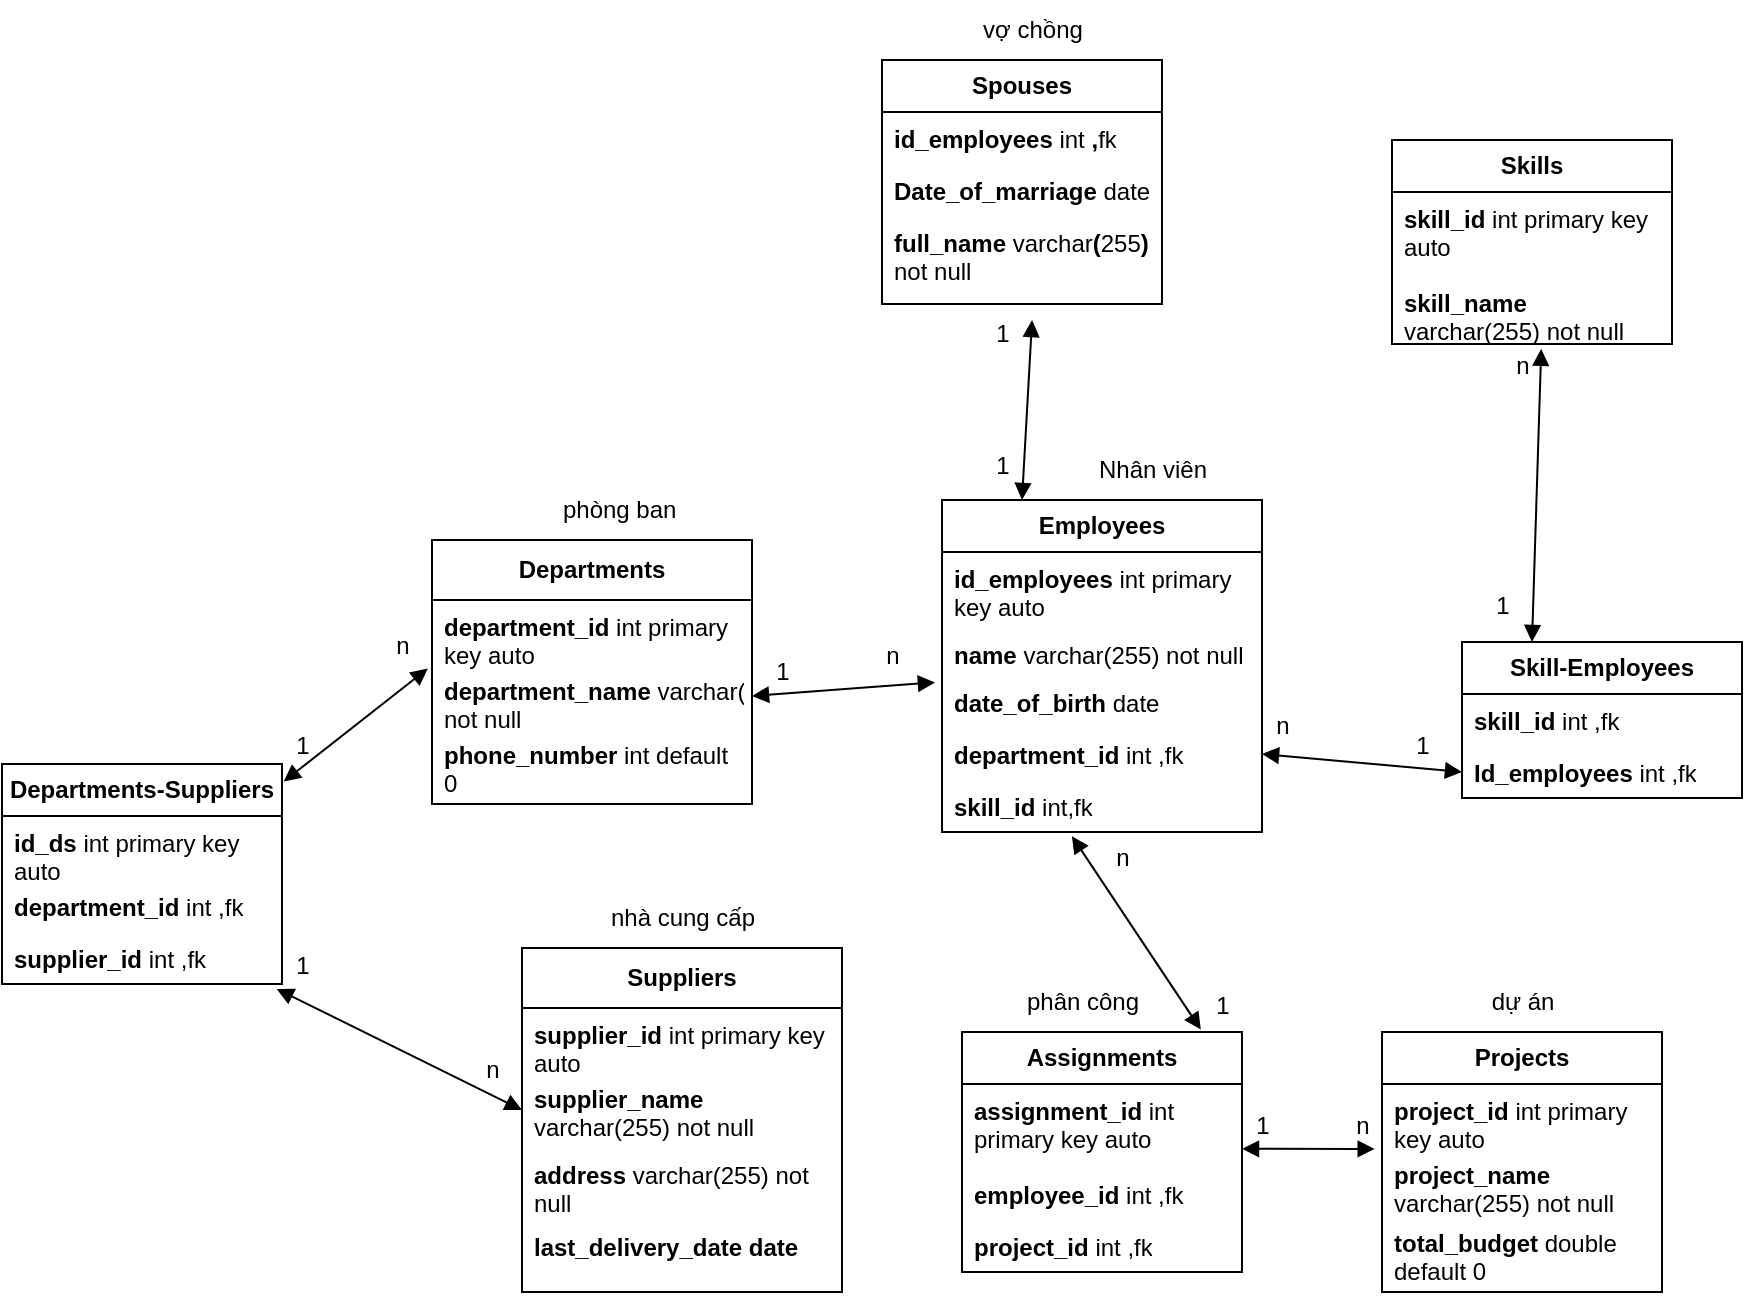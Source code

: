 <mxfile version="21.6.2" type="github">
  <diagram name="Trang-1" id="K9KskJ2_5i8z0TTTMPtk">
    <mxGraphModel dx="932" dy="1761" grid="1" gridSize="10" guides="1" tooltips="1" connect="1" arrows="1" fold="1" page="1" pageScale="1" pageWidth="850" pageHeight="1100" math="0" shadow="0">
      <root>
        <mxCell id="0" />
        <mxCell id="1" parent="0" />
        <mxCell id="j_9ydNPiWFNzQbO-_mD2-1" value="&lt;b&gt;Employees&lt;/b&gt;" style="swimlane;fontStyle=0;childLayout=stackLayout;horizontal=1;startSize=26;fillColor=none;horizontalStack=0;resizeParent=1;resizeParentMax=0;resizeLast=0;collapsible=1;marginBottom=0;whiteSpace=wrap;html=1;" parent="1" vertex="1">
          <mxGeometry x="490" y="170" width="160" height="166" as="geometry" />
        </mxCell>
        <mxCell id="j_9ydNPiWFNzQbO-_mD2-2" value="&lt;b&gt;id_employees&lt;/b&gt;&lt;b style=&quot;border-color: var(--border-color);&quot;&gt;&amp;nbsp;&lt;/b&gt;int primary key&amp;nbsp;auto&lt;b&gt;&lt;br&gt;&amp;nbsp;&lt;/b&gt;" style="text;strokeColor=none;fillColor=none;align=left;verticalAlign=top;spacingLeft=4;spacingRight=4;overflow=hidden;rotatable=0;points=[[0,0.5],[1,0.5]];portConstraint=eastwest;whiteSpace=wrap;html=1;" parent="j_9ydNPiWFNzQbO-_mD2-1" vertex="1">
          <mxGeometry y="26" width="160" height="38" as="geometry" />
        </mxCell>
        <mxCell id="j_9ydNPiWFNzQbO-_mD2-3" value="&lt;b&gt;name &lt;/b&gt;varchar(255) not null" style="text;strokeColor=none;fillColor=none;align=left;verticalAlign=top;spacingLeft=4;spacingRight=4;overflow=hidden;rotatable=0;points=[[0,0.5],[1,0.5]];portConstraint=eastwest;whiteSpace=wrap;html=1;" parent="j_9ydNPiWFNzQbO-_mD2-1" vertex="1">
          <mxGeometry y="64" width="160" height="24" as="geometry" />
        </mxCell>
        <mxCell id="j_9ydNPiWFNzQbO-_mD2-4" value="&lt;b&gt;date_of_birth &lt;/b&gt;date" style="text;strokeColor=none;fillColor=none;align=left;verticalAlign=top;spacingLeft=4;spacingRight=4;overflow=hidden;rotatable=0;points=[[0,0.5],[1,0.5]];portConstraint=eastwest;whiteSpace=wrap;html=1;" parent="j_9ydNPiWFNzQbO-_mD2-1" vertex="1">
          <mxGeometry y="88" width="160" height="26" as="geometry" />
        </mxCell>
        <mxCell id="j_9ydNPiWFNzQbO-_mD2-5" value="&lt;b&gt;department_id &lt;/b&gt;int ,fk" style="text;strokeColor=none;fillColor=none;align=left;verticalAlign=top;spacingLeft=4;spacingRight=4;overflow=hidden;rotatable=0;points=[[0,0.5],[1,0.5]];portConstraint=eastwest;whiteSpace=wrap;html=1;" parent="j_9ydNPiWFNzQbO-_mD2-1" vertex="1">
          <mxGeometry y="114" width="160" height="26" as="geometry" />
        </mxCell>
        <mxCell id="j_9ydNPiWFNzQbO-_mD2-12" value="&lt;b&gt;skill_id &lt;/b&gt;int,fk" style="text;strokeColor=none;fillColor=none;align=left;verticalAlign=top;spacingLeft=4;spacingRight=4;overflow=hidden;rotatable=0;points=[[0,0.5],[1,0.5]];portConstraint=eastwest;whiteSpace=wrap;html=1;" parent="j_9ydNPiWFNzQbO-_mD2-1" vertex="1">
          <mxGeometry y="140" width="160" height="26" as="geometry" />
        </mxCell>
        <mxCell id="j_9ydNPiWFNzQbO-_mD2-13" value="&lt;b&gt;Departments&lt;/b&gt;" style="swimlane;fontStyle=0;childLayout=stackLayout;horizontal=1;startSize=30;fillColor=none;horizontalStack=0;resizeParent=1;resizeParentMax=0;resizeLast=0;collapsible=1;marginBottom=0;whiteSpace=wrap;html=1;" parent="1" vertex="1">
          <mxGeometry x="235" y="190" width="160" height="132" as="geometry" />
        </mxCell>
        <mxCell id="j_9ydNPiWFNzQbO-_mD2-14" value="&lt;b&gt;department_id&lt;/b&gt;&amp;nbsp;int primary key auto" style="text;strokeColor=none;fillColor=none;align=left;verticalAlign=top;spacingLeft=4;spacingRight=4;overflow=hidden;rotatable=0;points=[[0,0.5],[1,0.5]];portConstraint=eastwest;whiteSpace=wrap;html=1;" parent="j_9ydNPiWFNzQbO-_mD2-13" vertex="1">
          <mxGeometry y="30" width="160" height="32" as="geometry" />
        </mxCell>
        <mxCell id="j_9ydNPiWFNzQbO-_mD2-15" value="&lt;b&gt;department_name&lt;/b&gt;&amp;nbsp;varchar(255) not null" style="text;strokeColor=none;fillColor=none;align=left;verticalAlign=top;spacingLeft=4;spacingRight=4;overflow=hidden;rotatable=0;points=[[0,0.5],[1,0.5]];portConstraint=eastwest;whiteSpace=wrap;html=1;" parent="j_9ydNPiWFNzQbO-_mD2-13" vertex="1">
          <mxGeometry y="62" width="160" height="32" as="geometry" />
        </mxCell>
        <mxCell id="j_9ydNPiWFNzQbO-_mD2-16" value="&lt;b&gt;phone_number &lt;/b&gt;int default 0" style="text;strokeColor=none;fillColor=none;align=left;verticalAlign=top;spacingLeft=4;spacingRight=4;overflow=hidden;rotatable=0;points=[[0,0.5],[1,0.5]];portConstraint=eastwest;whiteSpace=wrap;html=1;" parent="j_9ydNPiWFNzQbO-_mD2-13" vertex="1">
          <mxGeometry y="94" width="160" height="38" as="geometry" />
        </mxCell>
        <mxCell id="j_9ydNPiWFNzQbO-_mD2-17" value="&lt;b&gt;Suppliers&lt;/b&gt;" style="swimlane;fontStyle=0;childLayout=stackLayout;horizontal=1;startSize=30;fillColor=none;horizontalStack=0;resizeParent=1;resizeParentMax=0;resizeLast=0;collapsible=1;marginBottom=0;whiteSpace=wrap;html=1;" parent="1" vertex="1">
          <mxGeometry x="280" y="394" width="160" height="172" as="geometry" />
        </mxCell>
        <mxCell id="j_9ydNPiWFNzQbO-_mD2-18" value="&lt;b&gt;supplier_id&amp;nbsp;&lt;/b&gt;int primary key auto" style="text;strokeColor=none;fillColor=none;align=left;verticalAlign=top;spacingLeft=4;spacingRight=4;overflow=hidden;rotatable=0;points=[[0,0.5],[1,0.5]];portConstraint=eastwest;whiteSpace=wrap;html=1;" parent="j_9ydNPiWFNzQbO-_mD2-17" vertex="1">
          <mxGeometry y="30" width="160" height="32" as="geometry" />
        </mxCell>
        <mxCell id="j_9ydNPiWFNzQbO-_mD2-19" value="&lt;b&gt;supplier_name &lt;/b&gt;varchar(255) not null" style="text;strokeColor=none;fillColor=none;align=left;verticalAlign=top;spacingLeft=4;spacingRight=4;overflow=hidden;rotatable=0;points=[[0,0.5],[1,0.5]];portConstraint=eastwest;whiteSpace=wrap;html=1;" parent="j_9ydNPiWFNzQbO-_mD2-17" vertex="1">
          <mxGeometry y="62" width="160" height="38" as="geometry" />
        </mxCell>
        <mxCell id="j_9ydNPiWFNzQbO-_mD2-20" value="&lt;b&gt;address &lt;/b&gt;varchar(255) not null" style="text;strokeColor=none;fillColor=none;align=left;verticalAlign=top;spacingLeft=4;spacingRight=4;overflow=hidden;rotatable=0;points=[[0,0.5],[1,0.5]];portConstraint=eastwest;whiteSpace=wrap;html=1;" parent="j_9ydNPiWFNzQbO-_mD2-17" vertex="1">
          <mxGeometry y="100" width="160" height="36" as="geometry" />
        </mxCell>
        <mxCell id="j_9ydNPiWFNzQbO-_mD2-28" value="&lt;b&gt;last_delivery_date date&lt;/b&gt;" style="text;strokeColor=none;fillColor=none;align=left;verticalAlign=top;spacingLeft=4;spacingRight=4;overflow=hidden;rotatable=0;points=[[0,0.5],[1,0.5]];portConstraint=eastwest;whiteSpace=wrap;html=1;" parent="j_9ydNPiWFNzQbO-_mD2-17" vertex="1">
          <mxGeometry y="136" width="160" height="36" as="geometry" />
        </mxCell>
        <mxCell id="j_9ydNPiWFNzQbO-_mD2-21" value="phòng ban&amp;nbsp;" style="text;html=1;align=center;verticalAlign=middle;resizable=0;points=[];autosize=1;strokeColor=none;fillColor=none;" parent="1" vertex="1">
          <mxGeometry x="290" y="160" width="80" height="30" as="geometry" />
        </mxCell>
        <mxCell id="j_9ydNPiWFNzQbO-_mD2-22" value="Nhân viên" style="text;html=1;align=center;verticalAlign=middle;resizable=0;points=[];autosize=1;strokeColor=none;fillColor=none;" parent="1" vertex="1">
          <mxGeometry x="555" y="140" width="80" height="30" as="geometry" />
        </mxCell>
        <mxCell id="j_9ydNPiWFNzQbO-_mD2-24" value="" style="endArrow=block;startArrow=block;endFill=1;startFill=1;html=1;rounded=0;exitX=1;exitY=0.5;exitDx=0;exitDy=0;entryX=-0.022;entryY=0.123;entryDx=0;entryDy=0;entryPerimeter=0;" parent="1" source="j_9ydNPiWFNzQbO-_mD2-15" target="j_9ydNPiWFNzQbO-_mD2-4" edge="1">
          <mxGeometry width="160" relative="1" as="geometry">
            <mxPoint x="350" y="340" as="sourcePoint" />
            <mxPoint x="310" y="260" as="targetPoint" />
          </mxGeometry>
        </mxCell>
        <mxCell id="j_9ydNPiWFNzQbO-_mD2-26" value="1" style="text;html=1;align=center;verticalAlign=middle;resizable=0;points=[];autosize=1;strokeColor=none;fillColor=none;" parent="1" vertex="1">
          <mxGeometry x="395" y="241" width="30" height="30" as="geometry" />
        </mxCell>
        <mxCell id="j_9ydNPiWFNzQbO-_mD2-27" value="n" style="text;html=1;align=center;verticalAlign=middle;resizable=0;points=[];autosize=1;strokeColor=none;fillColor=none;" parent="1" vertex="1">
          <mxGeometry x="450" y="233" width="30" height="30" as="geometry" />
        </mxCell>
        <mxCell id="j_9ydNPiWFNzQbO-_mD2-29" value="&lt;b&gt;Skills&lt;/b&gt;" style="swimlane;fontStyle=0;childLayout=stackLayout;horizontal=1;startSize=26;fillColor=none;horizontalStack=0;resizeParent=1;resizeParentMax=0;resizeLast=0;collapsible=1;marginBottom=0;whiteSpace=wrap;html=1;" parent="1" vertex="1">
          <mxGeometry x="715" y="-10" width="140" height="102" as="geometry" />
        </mxCell>
        <mxCell id="j_9ydNPiWFNzQbO-_mD2-30" value="&lt;b&gt;skill_id&amp;nbsp;&lt;/b&gt;int primary key auto" style="text;strokeColor=none;fillColor=none;align=left;verticalAlign=top;spacingLeft=4;spacingRight=4;overflow=hidden;rotatable=0;points=[[0,0.5],[1,0.5]];portConstraint=eastwest;whiteSpace=wrap;html=1;" parent="j_9ydNPiWFNzQbO-_mD2-29" vertex="1">
          <mxGeometry y="26" width="140" height="42" as="geometry" />
        </mxCell>
        <mxCell id="j_9ydNPiWFNzQbO-_mD2-31" value="&lt;b&gt;skill_name &lt;/b&gt;varchar(255) not null" style="text;strokeColor=none;fillColor=none;align=left;verticalAlign=top;spacingLeft=4;spacingRight=4;overflow=hidden;rotatable=0;points=[[0,0.5],[1,0.5]];portConstraint=eastwest;whiteSpace=wrap;html=1;" parent="j_9ydNPiWFNzQbO-_mD2-29" vertex="1">
          <mxGeometry y="68" width="140" height="34" as="geometry" />
        </mxCell>
        <mxCell id="j_9ydNPiWFNzQbO-_mD2-34" value="" style="endArrow=block;startArrow=block;endFill=1;startFill=1;html=1;rounded=0;entryX=0;entryY=0.5;entryDx=0;entryDy=0;exitX=1;exitY=0.5;exitDx=0;exitDy=0;" parent="1" source="j_9ydNPiWFNzQbO-_mD2-5" target="05a4DcQSe67jwWvAcBfn-3" edge="1">
          <mxGeometry width="160" relative="1" as="geometry">
            <mxPoint x="691.02" y="319.002" as="sourcePoint" />
            <mxPoint x="750" y="128.59" as="targetPoint" />
          </mxGeometry>
        </mxCell>
        <mxCell id="j_9ydNPiWFNzQbO-_mD2-35" value="&lt;b&gt;Projects&lt;/b&gt;" style="swimlane;fontStyle=0;childLayout=stackLayout;horizontal=1;startSize=26;fillColor=none;horizontalStack=0;resizeParent=1;resizeParentMax=0;resizeLast=0;collapsible=1;marginBottom=0;whiteSpace=wrap;html=1;" parent="1" vertex="1">
          <mxGeometry x="710" y="436" width="140" height="130" as="geometry" />
        </mxCell>
        <mxCell id="j_9ydNPiWFNzQbO-_mD2-36" value="&lt;b&gt;project_id&amp;nbsp;&lt;/b&gt;int primary key auto" style="text;strokeColor=none;fillColor=none;align=left;verticalAlign=top;spacingLeft=4;spacingRight=4;overflow=hidden;rotatable=0;points=[[0,0.5],[1,0.5]];portConstraint=eastwest;whiteSpace=wrap;html=1;" parent="j_9ydNPiWFNzQbO-_mD2-35" vertex="1">
          <mxGeometry y="26" width="140" height="32" as="geometry" />
        </mxCell>
        <mxCell id="j_9ydNPiWFNzQbO-_mD2-37" value="&lt;b&gt;project_name &lt;/b&gt;varchar(255) not null&amp;nbsp;" style="text;strokeColor=none;fillColor=none;align=left;verticalAlign=top;spacingLeft=4;spacingRight=4;overflow=hidden;rotatable=0;points=[[0,0.5],[1,0.5]];portConstraint=eastwest;whiteSpace=wrap;html=1;" parent="j_9ydNPiWFNzQbO-_mD2-35" vertex="1">
          <mxGeometry y="58" width="140" height="34" as="geometry" />
        </mxCell>
        <mxCell id="j_9ydNPiWFNzQbO-_mD2-38" value="&lt;b&gt;total_budget &lt;/b&gt;double default 0" style="text;strokeColor=none;fillColor=none;align=left;verticalAlign=top;spacingLeft=4;spacingRight=4;overflow=hidden;rotatable=0;points=[[0,0.5],[1,0.5]];portConstraint=eastwest;whiteSpace=wrap;html=1;" parent="j_9ydNPiWFNzQbO-_mD2-35" vertex="1">
          <mxGeometry y="92" width="140" height="38" as="geometry" />
        </mxCell>
        <mxCell id="j_9ydNPiWFNzQbO-_mD2-39" value="&lt;b&gt;Assignments&lt;/b&gt;" style="swimlane;fontStyle=0;childLayout=stackLayout;horizontal=1;startSize=26;fillColor=none;horizontalStack=0;resizeParent=1;resizeParentMax=0;resizeLast=0;collapsible=1;marginBottom=0;whiteSpace=wrap;html=1;" parent="1" vertex="1">
          <mxGeometry x="500" y="436" width="140" height="120" as="geometry" />
        </mxCell>
        <mxCell id="j_9ydNPiWFNzQbO-_mD2-40" value="&lt;b&gt;assignment_id&amp;nbsp;&lt;/b&gt;int primary key auto" style="text;strokeColor=none;fillColor=none;align=left;verticalAlign=top;spacingLeft=4;spacingRight=4;overflow=hidden;rotatable=0;points=[[0,0.5],[1,0.5]];portConstraint=eastwest;whiteSpace=wrap;html=1;" parent="j_9ydNPiWFNzQbO-_mD2-39" vertex="1">
          <mxGeometry y="26" width="140" height="42" as="geometry" />
        </mxCell>
        <mxCell id="j_9ydNPiWFNzQbO-_mD2-41" value="&lt;b&gt;employee_id &lt;/b&gt;int ,fk" style="text;strokeColor=none;fillColor=none;align=left;verticalAlign=top;spacingLeft=4;spacingRight=4;overflow=hidden;rotatable=0;points=[[0,0.5],[1,0.5]];portConstraint=eastwest;whiteSpace=wrap;html=1;" parent="j_9ydNPiWFNzQbO-_mD2-39" vertex="1">
          <mxGeometry y="68" width="140" height="26" as="geometry" />
        </mxCell>
        <mxCell id="j_9ydNPiWFNzQbO-_mD2-42" value="&lt;b&gt;project_id &lt;/b&gt;int ,fk" style="text;strokeColor=none;fillColor=none;align=left;verticalAlign=top;spacingLeft=4;spacingRight=4;overflow=hidden;rotatable=0;points=[[0,0.5],[1,0.5]];portConstraint=eastwest;whiteSpace=wrap;html=1;" parent="j_9ydNPiWFNzQbO-_mD2-39" vertex="1">
          <mxGeometry y="94" width="140" height="26" as="geometry" />
        </mxCell>
        <mxCell id="j_9ydNPiWFNzQbO-_mD2-43" value="phân công" style="text;html=1;align=center;verticalAlign=middle;resizable=0;points=[];autosize=1;strokeColor=none;fillColor=none;" parent="1" vertex="1">
          <mxGeometry x="520" y="406" width="80" height="30" as="geometry" />
        </mxCell>
        <mxCell id="j_9ydNPiWFNzQbO-_mD2-44" value="dự án" style="text;html=1;align=center;verticalAlign=middle;resizable=0;points=[];autosize=1;strokeColor=none;fillColor=none;" parent="1" vertex="1">
          <mxGeometry x="755" y="406" width="50" height="30" as="geometry" />
        </mxCell>
        <mxCell id="j_9ydNPiWFNzQbO-_mD2-48" value="" style="endArrow=block;startArrow=block;endFill=1;startFill=1;html=1;rounded=0;exitX=0.406;exitY=1.08;exitDx=0;exitDy=0;exitPerimeter=0;entryX=0.853;entryY=-0.01;entryDx=0;entryDy=0;entryPerimeter=0;" parent="1" source="j_9ydNPiWFNzQbO-_mD2-12" target="j_9ydNPiWFNzQbO-_mD2-39" edge="1">
          <mxGeometry width="160" relative="1" as="geometry">
            <mxPoint x="350" y="380" as="sourcePoint" />
            <mxPoint x="510" y="380" as="targetPoint" />
          </mxGeometry>
        </mxCell>
        <mxCell id="j_9ydNPiWFNzQbO-_mD2-49" value="" style="endArrow=block;startArrow=block;endFill=1;startFill=1;html=1;rounded=0;entryX=-0.026;entryY=0.013;entryDx=0;entryDy=0;entryPerimeter=0;exitX=1;exitY=0.772;exitDx=0;exitDy=0;exitPerimeter=0;" parent="1" source="j_9ydNPiWFNzQbO-_mD2-40" target="j_9ydNPiWFNzQbO-_mD2-37" edge="1">
          <mxGeometry width="160" relative="1" as="geometry">
            <mxPoint x="350" y="380" as="sourcePoint" />
            <mxPoint x="510" y="380" as="targetPoint" />
          </mxGeometry>
        </mxCell>
        <mxCell id="j_9ydNPiWFNzQbO-_mD2-53" value="nhà cung cấp" style="text;html=1;align=center;verticalAlign=middle;resizable=0;points=[];autosize=1;strokeColor=none;fillColor=none;" parent="1" vertex="1">
          <mxGeometry x="310" y="364" width="100" height="30" as="geometry" />
        </mxCell>
        <mxCell id="j_9ydNPiWFNzQbO-_mD2-54" value="&lt;b style=&quot;border-color: var(--border-color);&quot;&gt;Departments-&lt;/b&gt;&lt;b style=&quot;border-color: var(--border-color);&quot;&gt;Suppliers&lt;/b&gt;" style="swimlane;fontStyle=0;childLayout=stackLayout;horizontal=1;startSize=26;fillColor=none;horizontalStack=0;resizeParent=1;resizeParentMax=0;resizeLast=0;collapsible=1;marginBottom=0;whiteSpace=wrap;html=1;" parent="1" vertex="1">
          <mxGeometry x="20" y="302" width="140" height="110" as="geometry" />
        </mxCell>
        <mxCell id="j_9ydNPiWFNzQbO-_mD2-55" value="&lt;b&gt;id_ds&amp;nbsp;&lt;/b&gt;int primary key auto" style="text;strokeColor=none;fillColor=none;align=left;verticalAlign=top;spacingLeft=4;spacingRight=4;overflow=hidden;rotatable=0;points=[[0,0.5],[1,0.5]];portConstraint=eastwest;whiteSpace=wrap;html=1;" parent="j_9ydNPiWFNzQbO-_mD2-54" vertex="1">
          <mxGeometry y="26" width="140" height="32" as="geometry" />
        </mxCell>
        <mxCell id="j_9ydNPiWFNzQbO-_mD2-56" value="&lt;b style=&quot;border-color: var(--border-color);&quot;&gt;department_id&lt;/b&gt;&amp;nbsp;int ,fk" style="text;strokeColor=none;fillColor=none;align=left;verticalAlign=top;spacingLeft=4;spacingRight=4;overflow=hidden;rotatable=0;points=[[0,0.5],[1,0.5]];portConstraint=eastwest;whiteSpace=wrap;html=1;" parent="j_9ydNPiWFNzQbO-_mD2-54" vertex="1">
          <mxGeometry y="58" width="140" height="26" as="geometry" />
        </mxCell>
        <mxCell id="j_9ydNPiWFNzQbO-_mD2-57" value="&lt;b style=&quot;border-color: var(--border-color);&quot;&gt;supplier_id &lt;/b&gt;&lt;span style=&quot;border-color: var(--border-color);&quot;&gt;int ,fk&lt;/span&gt;" style="text;strokeColor=none;fillColor=none;align=left;verticalAlign=top;spacingLeft=4;spacingRight=4;overflow=hidden;rotatable=0;points=[[0,0.5],[1,0.5]];portConstraint=eastwest;whiteSpace=wrap;html=1;" parent="j_9ydNPiWFNzQbO-_mD2-54" vertex="1">
          <mxGeometry y="84" width="140" height="26" as="geometry" />
        </mxCell>
        <mxCell id="j_9ydNPiWFNzQbO-_mD2-59" value="" style="endArrow=block;startArrow=block;endFill=1;startFill=1;html=1;rounded=0;exitX=0.981;exitY=1.094;exitDx=0;exitDy=0;exitPerimeter=0;entryX=0;entryY=0.5;entryDx=0;entryDy=0;" parent="1" source="j_9ydNPiWFNzQbO-_mD2-57" target="j_9ydNPiWFNzQbO-_mD2-19" edge="1">
          <mxGeometry width="160" relative="1" as="geometry">
            <mxPoint x="320" y="350" as="sourcePoint" />
            <mxPoint x="480" y="350" as="targetPoint" />
          </mxGeometry>
        </mxCell>
        <mxCell id="j_9ydNPiWFNzQbO-_mD2-61" value="" style="endArrow=block;startArrow=block;endFill=1;startFill=1;html=1;rounded=0;exitX=1.006;exitY=0.08;exitDx=0;exitDy=0;exitPerimeter=0;entryX=-0.013;entryY=0.071;entryDx=0;entryDy=0;entryPerimeter=0;" parent="1" source="j_9ydNPiWFNzQbO-_mD2-54" target="j_9ydNPiWFNzQbO-_mD2-15" edge="1">
          <mxGeometry width="160" relative="1" as="geometry">
            <mxPoint x="320" y="350" as="sourcePoint" />
            <mxPoint x="480" y="350" as="targetPoint" />
          </mxGeometry>
        </mxCell>
        <mxCell id="j_9ydNPiWFNzQbO-_mD2-64" value="1" style="text;html=1;align=center;verticalAlign=middle;resizable=0;points=[];autosize=1;strokeColor=none;fillColor=none;" parent="1" vertex="1">
          <mxGeometry x="155" y="278" width="30" height="30" as="geometry" />
        </mxCell>
        <mxCell id="j_9ydNPiWFNzQbO-_mD2-65" value="n" style="text;html=1;align=center;verticalAlign=middle;resizable=0;points=[];autosize=1;strokeColor=none;fillColor=none;" parent="1" vertex="1">
          <mxGeometry x="205" y="228" width="30" height="30" as="geometry" />
        </mxCell>
        <mxCell id="j_9ydNPiWFNzQbO-_mD2-67" value="1" style="text;html=1;align=center;verticalAlign=middle;resizable=0;points=[];autosize=1;strokeColor=none;fillColor=none;" parent="1" vertex="1">
          <mxGeometry x="155" y="388" width="30" height="30" as="geometry" />
        </mxCell>
        <mxCell id="j_9ydNPiWFNzQbO-_mD2-68" value="n" style="text;html=1;align=center;verticalAlign=middle;resizable=0;points=[];autosize=1;strokeColor=none;fillColor=none;" parent="1" vertex="1">
          <mxGeometry x="250" y="440" width="30" height="30" as="geometry" />
        </mxCell>
        <mxCell id="j_9ydNPiWFNzQbO-_mD2-69" value="1" style="text;html=1;align=center;verticalAlign=middle;resizable=0;points=[];autosize=1;strokeColor=none;fillColor=none;" parent="1" vertex="1">
          <mxGeometry x="635" y="468" width="30" height="30" as="geometry" />
        </mxCell>
        <mxCell id="j_9ydNPiWFNzQbO-_mD2-70" value="n" style="text;html=1;align=center;verticalAlign=middle;resizable=0;points=[];autosize=1;strokeColor=none;fillColor=none;" parent="1" vertex="1">
          <mxGeometry x="685" y="468" width="30" height="30" as="geometry" />
        </mxCell>
        <mxCell id="j_9ydNPiWFNzQbO-_mD2-71" value="1" style="text;html=1;align=center;verticalAlign=middle;resizable=0;points=[];autosize=1;strokeColor=none;fillColor=none;" parent="1" vertex="1">
          <mxGeometry x="615" y="408" width="30" height="30" as="geometry" />
        </mxCell>
        <mxCell id="j_9ydNPiWFNzQbO-_mD2-72" value="n" style="text;html=1;align=center;verticalAlign=middle;resizable=0;points=[];autosize=1;strokeColor=none;fillColor=none;" parent="1" vertex="1">
          <mxGeometry x="565" y="334" width="30" height="30" as="geometry" />
        </mxCell>
        <mxCell id="05a4DcQSe67jwWvAcBfn-1" value="&lt;b&gt;Skill-Employees&lt;/b&gt;" style="swimlane;fontStyle=0;childLayout=stackLayout;horizontal=1;startSize=26;fillColor=none;horizontalStack=0;resizeParent=1;resizeParentMax=0;resizeLast=0;collapsible=1;marginBottom=0;whiteSpace=wrap;html=1;" vertex="1" parent="1">
          <mxGeometry x="750" y="241" width="140" height="78" as="geometry" />
        </mxCell>
        <mxCell id="05a4DcQSe67jwWvAcBfn-2" value="&lt;b&gt;skill_id &lt;/b&gt;int ,fk" style="text;strokeColor=none;fillColor=none;align=left;verticalAlign=top;spacingLeft=4;spacingRight=4;overflow=hidden;rotatable=0;points=[[0,0.5],[1,0.5]];portConstraint=eastwest;whiteSpace=wrap;html=1;" vertex="1" parent="05a4DcQSe67jwWvAcBfn-1">
          <mxGeometry y="26" width="140" height="26" as="geometry" />
        </mxCell>
        <mxCell id="05a4DcQSe67jwWvAcBfn-3" value="&lt;b&gt;Id_employees &lt;/b&gt;int ,fk" style="text;strokeColor=none;fillColor=none;align=left;verticalAlign=top;spacingLeft=4;spacingRight=4;overflow=hidden;rotatable=0;points=[[0,0.5],[1,0.5]];portConstraint=eastwest;whiteSpace=wrap;html=1;" vertex="1" parent="05a4DcQSe67jwWvAcBfn-1">
          <mxGeometry y="52" width="140" height="26" as="geometry" />
        </mxCell>
        <mxCell id="05a4DcQSe67jwWvAcBfn-5" value="n" style="text;html=1;align=center;verticalAlign=middle;resizable=0;points=[];autosize=1;strokeColor=none;fillColor=none;" vertex="1" parent="1">
          <mxGeometry x="645" y="268" width="30" height="30" as="geometry" />
        </mxCell>
        <mxCell id="05a4DcQSe67jwWvAcBfn-6" value="1" style="text;html=1;align=center;verticalAlign=middle;resizable=0;points=[];autosize=1;strokeColor=none;fillColor=none;" vertex="1" parent="1">
          <mxGeometry x="715" y="278" width="30" height="30" as="geometry" />
        </mxCell>
        <mxCell id="05a4DcQSe67jwWvAcBfn-7" value="" style="endArrow=block;startArrow=block;endFill=1;startFill=1;html=1;rounded=0;entryX=0.533;entryY=1.071;entryDx=0;entryDy=0;entryPerimeter=0;exitX=0.25;exitY=0;exitDx=0;exitDy=0;" edge="1" parent="1" source="05a4DcQSe67jwWvAcBfn-1" target="j_9ydNPiWFNzQbO-_mD2-31">
          <mxGeometry width="160" relative="1" as="geometry">
            <mxPoint x="340" y="340" as="sourcePoint" />
            <mxPoint x="500" y="340" as="targetPoint" />
          </mxGeometry>
        </mxCell>
        <mxCell id="05a4DcQSe67jwWvAcBfn-8" value="1" style="text;html=1;align=center;verticalAlign=middle;resizable=0;points=[];autosize=1;strokeColor=none;fillColor=none;" vertex="1" parent="1">
          <mxGeometry x="755" y="208" width="30" height="30" as="geometry" />
        </mxCell>
        <mxCell id="05a4DcQSe67jwWvAcBfn-9" value="n" style="text;html=1;align=center;verticalAlign=middle;resizable=0;points=[];autosize=1;strokeColor=none;fillColor=none;" vertex="1" parent="1">
          <mxGeometry x="765" y="88" width="30" height="30" as="geometry" />
        </mxCell>
        <mxCell id="05a4DcQSe67jwWvAcBfn-10" value="&lt;b&gt;Spouses&lt;/b&gt;" style="swimlane;fontStyle=0;childLayout=stackLayout;horizontal=1;startSize=26;fillColor=none;horizontalStack=0;resizeParent=1;resizeParentMax=0;resizeLast=0;collapsible=1;marginBottom=0;whiteSpace=wrap;html=1;" vertex="1" parent="1">
          <mxGeometry x="460" y="-50" width="140" height="122" as="geometry" />
        </mxCell>
        <mxCell id="05a4DcQSe67jwWvAcBfn-11" value="&lt;b&gt;id_employees &lt;/b&gt;int &lt;b&gt;,&lt;/b&gt;fk" style="text;strokeColor=none;fillColor=none;align=left;verticalAlign=top;spacingLeft=4;spacingRight=4;overflow=hidden;rotatable=0;points=[[0,0.5],[1,0.5]];portConstraint=eastwest;whiteSpace=wrap;html=1;" vertex="1" parent="05a4DcQSe67jwWvAcBfn-10">
          <mxGeometry y="26" width="140" height="26" as="geometry" />
        </mxCell>
        <mxCell id="05a4DcQSe67jwWvAcBfn-12" value="&lt;b&gt;Date_of_marriage &lt;/b&gt;date" style="text;strokeColor=none;fillColor=none;align=left;verticalAlign=top;spacingLeft=4;spacingRight=4;overflow=hidden;rotatable=0;points=[[0,0.5],[1,0.5]];portConstraint=eastwest;whiteSpace=wrap;html=1;" vertex="1" parent="05a4DcQSe67jwWvAcBfn-10">
          <mxGeometry y="52" width="140" height="26" as="geometry" />
        </mxCell>
        <mxCell id="05a4DcQSe67jwWvAcBfn-13" value="&lt;b&gt;full_name &lt;/b&gt;varchar&lt;b&gt;(&lt;/b&gt;255&lt;b&gt;) &lt;/b&gt;not null" style="text;strokeColor=none;fillColor=none;align=left;verticalAlign=top;spacingLeft=4;spacingRight=4;overflow=hidden;rotatable=0;points=[[0,0.5],[1,0.5]];portConstraint=eastwest;whiteSpace=wrap;html=1;" vertex="1" parent="05a4DcQSe67jwWvAcBfn-10">
          <mxGeometry y="78" width="140" height="44" as="geometry" />
        </mxCell>
        <mxCell id="05a4DcQSe67jwWvAcBfn-14" value="vợ chồng" style="text;html=1;align=center;verticalAlign=middle;resizable=0;points=[];autosize=1;strokeColor=none;fillColor=none;" vertex="1" parent="1">
          <mxGeometry x="500" y="-80" width="70" height="30" as="geometry" />
        </mxCell>
        <mxCell id="05a4DcQSe67jwWvAcBfn-15" value="" style="endArrow=block;startArrow=block;endFill=1;startFill=1;html=1;rounded=0;entryX=0.536;entryY=1.182;entryDx=0;entryDy=0;entryPerimeter=0;exitX=0.25;exitY=0;exitDx=0;exitDy=0;" edge="1" parent="1" source="j_9ydNPiWFNzQbO-_mD2-1" target="05a4DcQSe67jwWvAcBfn-13">
          <mxGeometry width="160" relative="1" as="geometry">
            <mxPoint x="340" y="240" as="sourcePoint" />
            <mxPoint x="500" y="240" as="targetPoint" />
          </mxGeometry>
        </mxCell>
        <mxCell id="05a4DcQSe67jwWvAcBfn-16" value="1" style="text;html=1;align=center;verticalAlign=middle;resizable=0;points=[];autosize=1;strokeColor=none;fillColor=none;" vertex="1" parent="1">
          <mxGeometry x="505" y="138" width="30" height="30" as="geometry" />
        </mxCell>
        <mxCell id="05a4DcQSe67jwWvAcBfn-17" value="1" style="text;html=1;align=center;verticalAlign=middle;resizable=0;points=[];autosize=1;strokeColor=none;fillColor=none;" vertex="1" parent="1">
          <mxGeometry x="505" y="72" width="30" height="30" as="geometry" />
        </mxCell>
      </root>
    </mxGraphModel>
  </diagram>
</mxfile>
